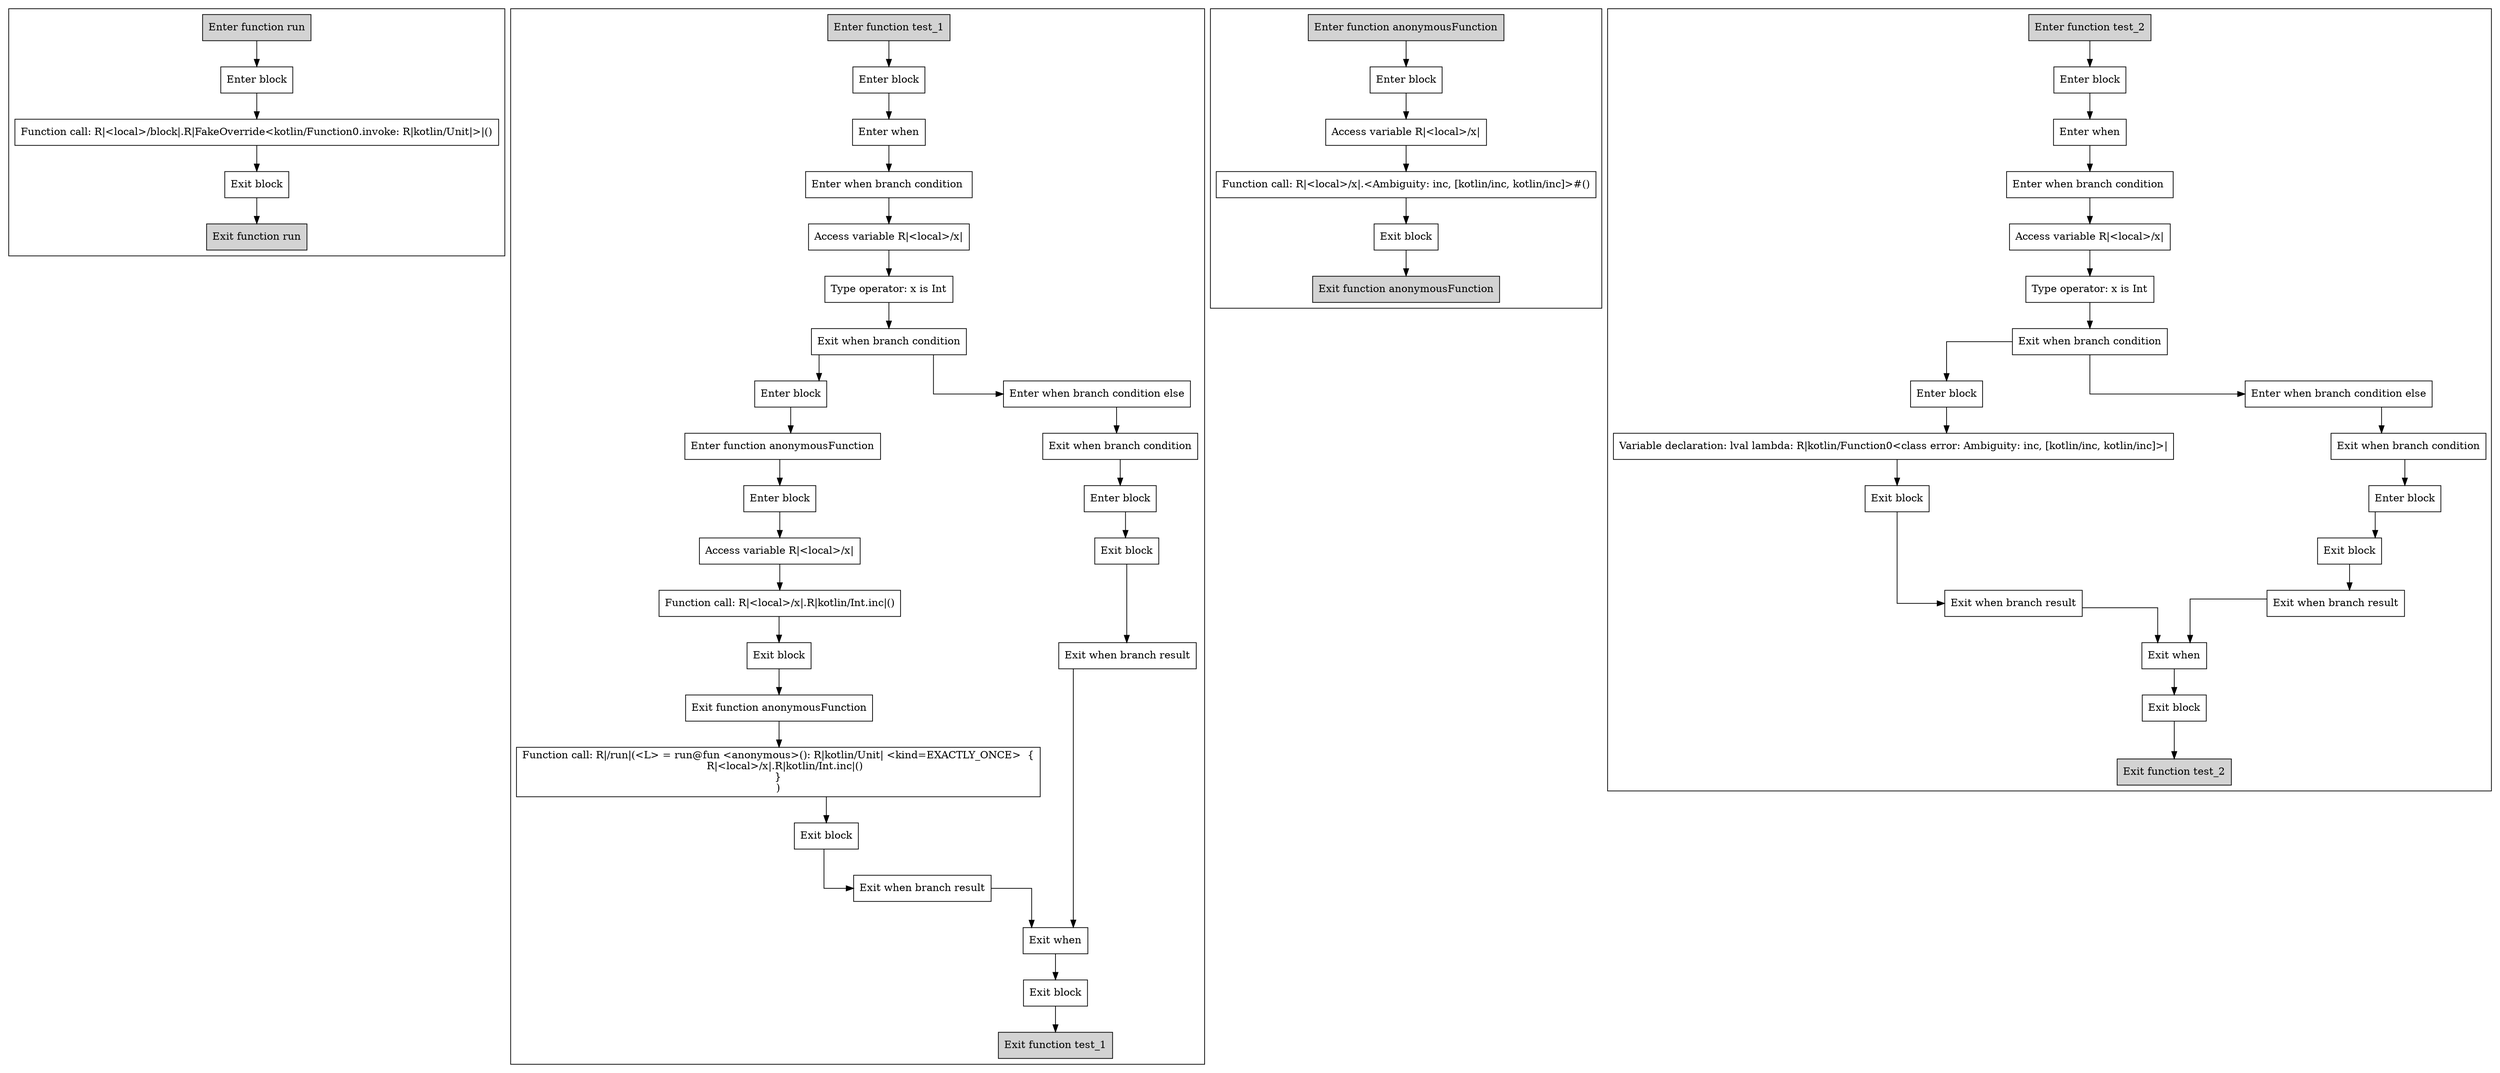 digraph lambdas_kt {
graph [splines=ortho, nodesep=3]

subgraph cluster_run {
  0 [shape=box label="Enter function run" style="filled"];
  1 [shape=box label="Enter block"];
  2 [shape=box label="Function call: R|<local>/block|.R|FakeOverride<kotlin/Function0.invoke: R|kotlin/Unit|>|()"];
  3 [shape=box label="Exit block"];
  4 [shape=box label="Exit function run" style="filled"];

  0 -> {1};
  1 -> {2};
  2 -> {3};
  3 -> {4};
}

subgraph cluster_test_1 {
  5 [shape=box label="Enter function test_1" style="filled"];
  6 [shape=box label="Enter block"];
  7 [shape=box label="Enter when"];
  8 [shape=box label="Enter when branch condition "];
  9 [shape=box label="Access variable R|<local>/x|"];
  10 [shape=box label="Type operator: x is Int"];
  11 [shape=box label="Exit when branch condition"];
  12 [shape=box label="Enter block"];
  13 [shape=box label="Enter function anonymousFunction"];
  14 [shape=box label="Enter block"];
  15 [shape=box label="Access variable R|<local>/x|"];
  16 [shape=box label="Function call: R|<local>/x|.R|kotlin/Int.inc|()"];
  17 [shape=box label="Exit block"];
  18 [shape=box label="Exit function anonymousFunction"];
  19 [shape=box label="Function call: R|/run|(<L> = run@fun <anonymous>(): R|kotlin/Unit| <kind=EXACTLY_ONCE>  {
    R|<local>/x|.R|kotlin/Int.inc|()
}
)"];
  20 [shape=box label="Exit block"];
  21 [shape=box label="Exit when branch result"];
  22 [shape=box label="Enter when branch condition else"];
  23 [shape=box label="Exit when branch condition"];
  24 [shape=box label="Enter block"];
  25 [shape=box label="Exit block"];
  26 [shape=box label="Exit when branch result"];
  27 [shape=box label="Exit when"];
  28 [shape=box label="Exit block"];
  29 [shape=box label="Exit function test_1" style="filled"];

  5 -> {6};
  6 -> {7};
  7 -> {8};
  8 -> {9};
  9 -> {10};
  10 -> {11};
  11 -> {12 22};
  12 -> {13};
  13 -> {14};
  14 -> {15};
  15 -> {16};
  16 -> {17};
  17 -> {18};
  18 -> {19};
  19 -> {20};
  20 -> {21};
  21 -> {27};
  22 -> {23};
  23 -> {24};
  24 -> {25};
  25 -> {26};
  26 -> {27};
  27 -> {28};
  28 -> {29};
}

subgraph cluster__anonymous_ {
  30 [shape=box label="Enter function anonymousFunction" style="filled"];
  31 [shape=box label="Enter block"];
  32 [shape=box label="Access variable R|<local>/x|"];
  33 [shape=box label="Function call: R|<local>/x|.<Ambiguity: inc, [kotlin/inc, kotlin/inc]>#()"];
  34 [shape=box label="Exit block"];
  35 [shape=box label="Exit function anonymousFunction" style="filled"];

  30 -> {31};
  31 -> {32};
  32 -> {33};
  33 -> {34};
  34 -> {35};
}

subgraph cluster_test_2 {
  36 [shape=box label="Enter function test_2" style="filled"];
  37 [shape=box label="Enter block"];
  38 [shape=box label="Enter when"];
  39 [shape=box label="Enter when branch condition "];
  40 [shape=box label="Access variable R|<local>/x|"];
  41 [shape=box label="Type operator: x is Int"];
  42 [shape=box label="Exit when branch condition"];
  43 [shape=box label="Enter block"];
  44 [shape=box label="Variable declaration: lval lambda: R|kotlin/Function0<class error: Ambiguity: inc, [kotlin/inc, kotlin/inc]>|"];
  45 [shape=box label="Exit block"];
  46 [shape=box label="Exit when branch result"];
  47 [shape=box label="Enter when branch condition else"];
  48 [shape=box label="Exit when branch condition"];
  49 [shape=box label="Enter block"];
  50 [shape=box label="Exit block"];
  51 [shape=box label="Exit when branch result"];
  52 [shape=box label="Exit when"];
  53 [shape=box label="Exit block"];
  54 [shape=box label="Exit function test_2" style="filled"];

  36 -> {37};
  37 -> {38};
  38 -> {39};
  39 -> {40};
  40 -> {41};
  41 -> {42};
  42 -> {43 47};
  43 -> {44};
  44 -> {45};
  45 -> {46};
  46 -> {52};
  47 -> {48};
  48 -> {49};
  49 -> {50};
  50 -> {51};
  51 -> {52};
  52 -> {53};
  53 -> {54};
}

}
